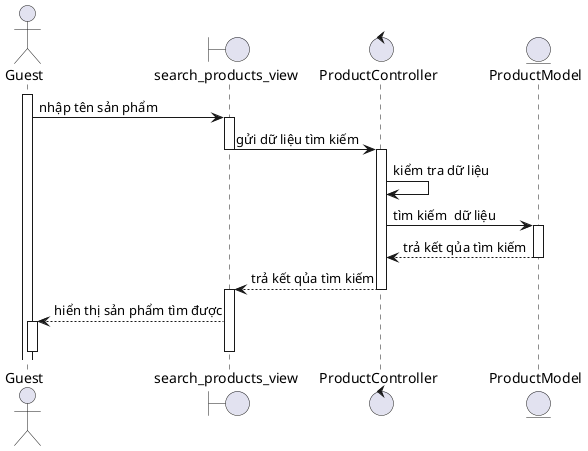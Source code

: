 @startuml
actor Guest
boundary search_products_view
control ProductController
entity ProductModel

activate Guest
Guest -> search_products_view: nhập tên sản phẩm
activate search_products_view
search_products_view-> ProductController: gửi dữ liệu tìm kiếm
deactivate search_products_view
activate ProductController
ProductController -> ProductController : kiểm tra dữ liệu
ProductController -> ProductModel : tìm kiếm  dữ liệu
activate ProductModel
ProductModel --> ProductController : trả kết qủa tìm kiếm
deactivate ProductModel
search_products_view <-- ProductController : trả kết qủa tìm kiếm
deactivate ProductController
activate search_products_view
Guest <-- search_products_view :hiển thị sản phẩm tìm được
activate Guest
deactivate search_products_view
deactivate Guest
@enduml